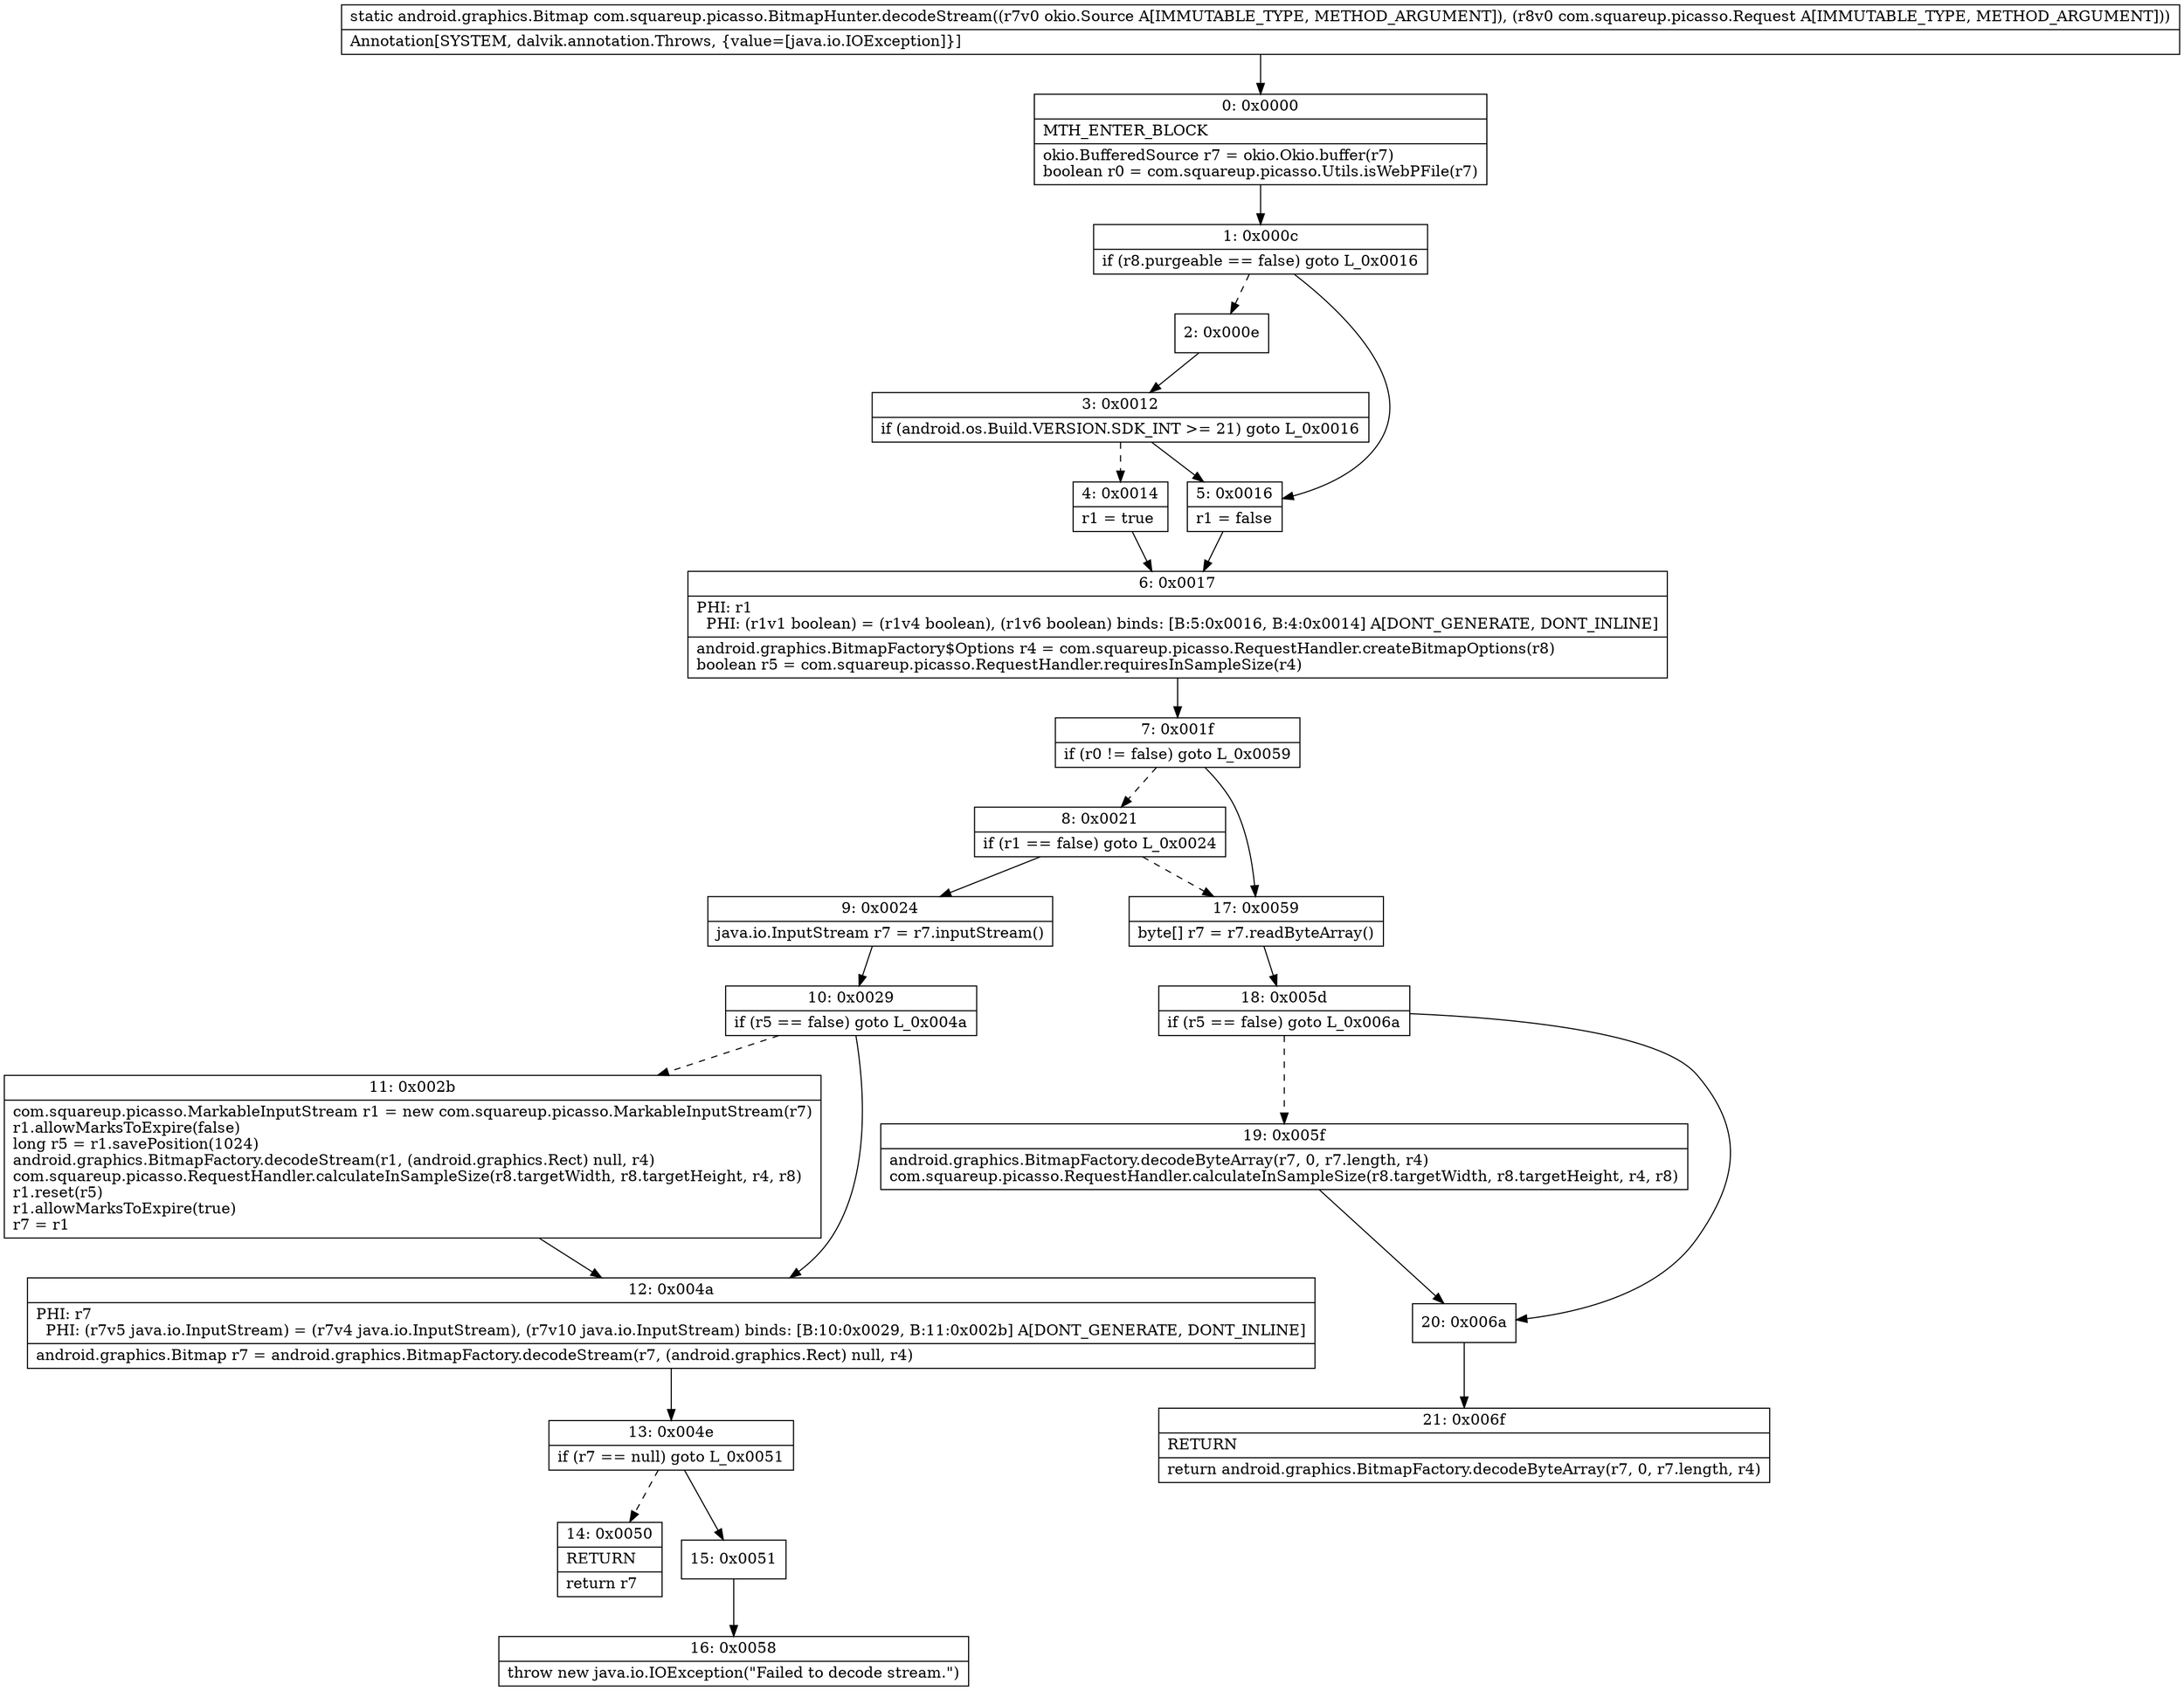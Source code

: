 digraph "CFG forcom.squareup.picasso.BitmapHunter.decodeStream(Lokio\/Source;Lcom\/squareup\/picasso\/Request;)Landroid\/graphics\/Bitmap;" {
Node_0 [shape=record,label="{0\:\ 0x0000|MTH_ENTER_BLOCK\l|okio.BufferedSource r7 = okio.Okio.buffer(r7)\lboolean r0 = com.squareup.picasso.Utils.isWebPFile(r7)\l}"];
Node_1 [shape=record,label="{1\:\ 0x000c|if (r8.purgeable == false) goto L_0x0016\l}"];
Node_2 [shape=record,label="{2\:\ 0x000e}"];
Node_3 [shape=record,label="{3\:\ 0x0012|if (android.os.Build.VERSION.SDK_INT \>= 21) goto L_0x0016\l}"];
Node_4 [shape=record,label="{4\:\ 0x0014|r1 = true\l}"];
Node_5 [shape=record,label="{5\:\ 0x0016|r1 = false\l}"];
Node_6 [shape=record,label="{6\:\ 0x0017|PHI: r1 \l  PHI: (r1v1 boolean) = (r1v4 boolean), (r1v6 boolean) binds: [B:5:0x0016, B:4:0x0014] A[DONT_GENERATE, DONT_INLINE]\l|android.graphics.BitmapFactory$Options r4 = com.squareup.picasso.RequestHandler.createBitmapOptions(r8)\lboolean r5 = com.squareup.picasso.RequestHandler.requiresInSampleSize(r4)\l}"];
Node_7 [shape=record,label="{7\:\ 0x001f|if (r0 != false) goto L_0x0059\l}"];
Node_8 [shape=record,label="{8\:\ 0x0021|if (r1 == false) goto L_0x0024\l}"];
Node_9 [shape=record,label="{9\:\ 0x0024|java.io.InputStream r7 = r7.inputStream()\l}"];
Node_10 [shape=record,label="{10\:\ 0x0029|if (r5 == false) goto L_0x004a\l}"];
Node_11 [shape=record,label="{11\:\ 0x002b|com.squareup.picasso.MarkableInputStream r1 = new com.squareup.picasso.MarkableInputStream(r7)\lr1.allowMarksToExpire(false)\llong r5 = r1.savePosition(1024)\landroid.graphics.BitmapFactory.decodeStream(r1, (android.graphics.Rect) null, r4)\lcom.squareup.picasso.RequestHandler.calculateInSampleSize(r8.targetWidth, r8.targetHeight, r4, r8)\lr1.reset(r5)\lr1.allowMarksToExpire(true)\lr7 = r1\l}"];
Node_12 [shape=record,label="{12\:\ 0x004a|PHI: r7 \l  PHI: (r7v5 java.io.InputStream) = (r7v4 java.io.InputStream), (r7v10 java.io.InputStream) binds: [B:10:0x0029, B:11:0x002b] A[DONT_GENERATE, DONT_INLINE]\l|android.graphics.Bitmap r7 = android.graphics.BitmapFactory.decodeStream(r7, (android.graphics.Rect) null, r4)\l}"];
Node_13 [shape=record,label="{13\:\ 0x004e|if (r7 == null) goto L_0x0051\l}"];
Node_14 [shape=record,label="{14\:\ 0x0050|RETURN\l|return r7\l}"];
Node_15 [shape=record,label="{15\:\ 0x0051}"];
Node_16 [shape=record,label="{16\:\ 0x0058|throw new java.io.IOException(\"Failed to decode stream.\")\l}"];
Node_17 [shape=record,label="{17\:\ 0x0059|byte[] r7 = r7.readByteArray()\l}"];
Node_18 [shape=record,label="{18\:\ 0x005d|if (r5 == false) goto L_0x006a\l}"];
Node_19 [shape=record,label="{19\:\ 0x005f|android.graphics.BitmapFactory.decodeByteArray(r7, 0, r7.length, r4)\lcom.squareup.picasso.RequestHandler.calculateInSampleSize(r8.targetWidth, r8.targetHeight, r4, r8)\l}"];
Node_20 [shape=record,label="{20\:\ 0x006a}"];
Node_21 [shape=record,label="{21\:\ 0x006f|RETURN\l|return android.graphics.BitmapFactory.decodeByteArray(r7, 0, r7.length, r4)\l}"];
MethodNode[shape=record,label="{static android.graphics.Bitmap com.squareup.picasso.BitmapHunter.decodeStream((r7v0 okio.Source A[IMMUTABLE_TYPE, METHOD_ARGUMENT]), (r8v0 com.squareup.picasso.Request A[IMMUTABLE_TYPE, METHOD_ARGUMENT]))  | Annotation[SYSTEM, dalvik.annotation.Throws, \{value=[java.io.IOException]\}]\l}"];
MethodNode -> Node_0;
Node_0 -> Node_1;
Node_1 -> Node_2[style=dashed];
Node_1 -> Node_5;
Node_2 -> Node_3;
Node_3 -> Node_4[style=dashed];
Node_3 -> Node_5;
Node_4 -> Node_6;
Node_5 -> Node_6;
Node_6 -> Node_7;
Node_7 -> Node_8[style=dashed];
Node_7 -> Node_17;
Node_8 -> Node_9;
Node_8 -> Node_17[style=dashed];
Node_9 -> Node_10;
Node_10 -> Node_11[style=dashed];
Node_10 -> Node_12;
Node_11 -> Node_12;
Node_12 -> Node_13;
Node_13 -> Node_14[style=dashed];
Node_13 -> Node_15;
Node_15 -> Node_16;
Node_17 -> Node_18;
Node_18 -> Node_19[style=dashed];
Node_18 -> Node_20;
Node_19 -> Node_20;
Node_20 -> Node_21;
}

